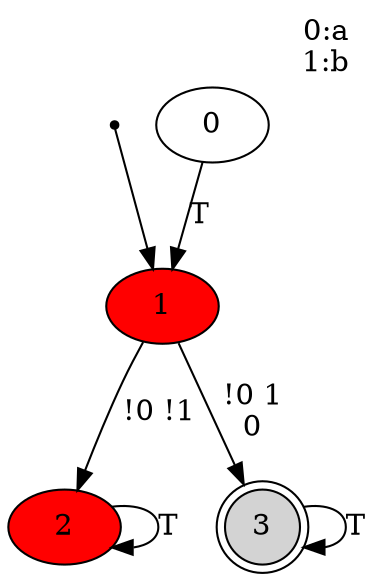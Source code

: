 digraph g {
  init  [shape=point,comment=""]
  0  [comment=""]
  1  [style=filled,fillcolor=red,comment=""]
  2  [style=filled,fillcolor=red,comment=""]
  3  [shape=doublecircle,style=filled,fillcolor=lightgrey,comment=""]
  0 -> 1 [label="T"]
  1 -> 2 [label="!0 !1"]
  1 -> 3 [label="!0 1\n0"]
  2 -> 2 [label="T"]
  3 -> 3 [label="T"]
  init -> 1
label = "0:a\n1:b\n"
labelloc = t
labeljust = r
}
